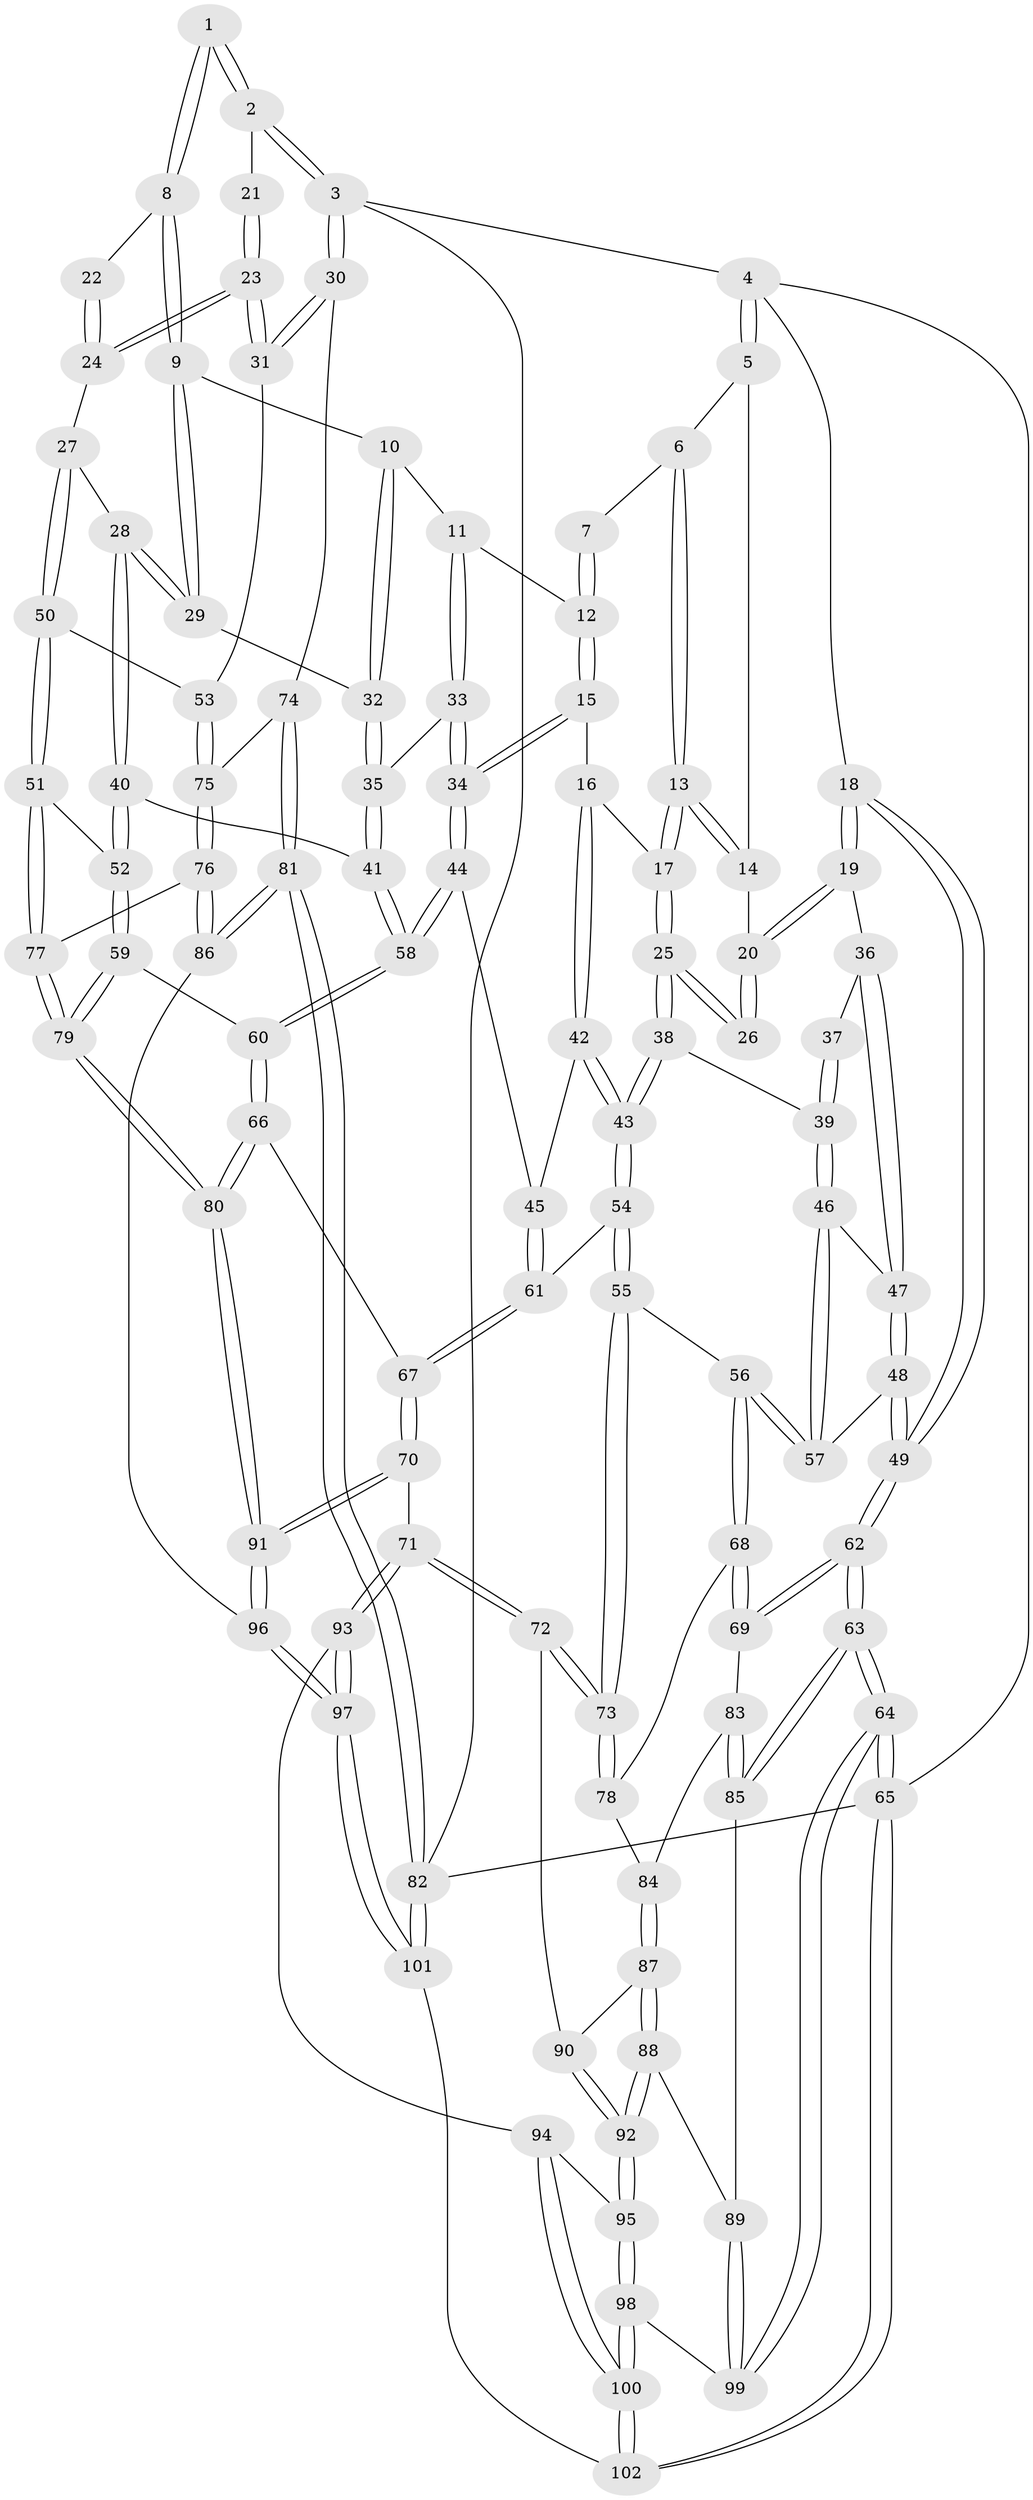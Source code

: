 // Generated by graph-tools (version 1.1) at 2025/11/02/21/25 10:11:13]
// undirected, 102 vertices, 252 edges
graph export_dot {
graph [start="1"]
  node [color=gray90,style=filled];
  1 [pos="+0.70027816522076+0"];
  2 [pos="+1+0"];
  3 [pos="+1+0"];
  4 [pos="+0+0"];
  5 [pos="+0.24068406610380508+0"];
  6 [pos="+0.40796016851064654+0"];
  7 [pos="+0.5200944837319418+0"];
  8 [pos="+0.7427257861086108+0.149211939997179"];
  9 [pos="+0.7023335746094017+0.18294902070622396"];
  10 [pos="+0.6116626254001657+0.17362751045361707"];
  11 [pos="+0.6072675580581399+0.17227756495644375"];
  12 [pos="+0.5922436675536975+0.1555690850569206"];
  13 [pos="+0.35417750366351275+0.20301195448096643"];
  14 [pos="+0.20349672284026288+0.11796450844861486"];
  15 [pos="+0.3990761613712603+0.23387148378808575"];
  16 [pos="+0.371862449466923+0.22422264956552407"];
  17 [pos="+0.3555523608875359+0.2116781318799785"];
  18 [pos="+0+0.03105579572546768"];
  19 [pos="+0+0.15766526063709205"];
  20 [pos="+0.176640588273862+0.14674547347216718"];
  21 [pos="+0.9951829860686586+0"];
  22 [pos="+0.7949851549720839+0.13745224941896916"];
  23 [pos="+0.8974801032668059+0.2801975892393302"];
  24 [pos="+0.8958952790995279+0.2800939351909327"];
  25 [pos="+0.25113560774283983+0.26767024519425153"];
  26 [pos="+0.20464599384784563+0.24660928041446228"];
  27 [pos="+0.8005286560340871+0.30098926644890495"];
  28 [pos="+0.778418310752104+0.29347887600971223"];
  29 [pos="+0.7578804767895108+0.26886010687884687"];
  30 [pos="+1+0.4176733073551926"];
  31 [pos="+1+0.3837364188878909"];
  32 [pos="+0.6601986252571522+0.29345235120912394"];
  33 [pos="+0.5583104466983657+0.3203443740955719"];
  34 [pos="+0.4959028885161951+0.36075684615250375"];
  35 [pos="+0.660214827423114+0.3612184607721863"];
  36 [pos="+0+0.21497896055521273"];
  37 [pos="+0.1594617485307292+0.25614565608447615"];
  38 [pos="+0.24364352779397397+0.3147992686818482"];
  39 [pos="+0.1307261855498417+0.35970723416619543"];
  40 [pos="+0.6691026585218758+0.365860338327348"];
  41 [pos="+0.662997941673226+0.36381695149027565"];
  42 [pos="+0.3464822694306661+0.37867414762712065"];
  43 [pos="+0.2691368375751384+0.4088319389021106"];
  44 [pos="+0.48298393253172595+0.4223956968067571"];
  45 [pos="+0.42755431621323964+0.41442347867197965"];
  46 [pos="+0.12191567734135632+0.368622981972284"];
  47 [pos="+0.07746930658008229+0.3402534937248353"];
  48 [pos="+0+0.46659460067321407"];
  49 [pos="+0+0.5245077949680822"];
  50 [pos="+0.7760080374461976+0.4855810684483477"];
  51 [pos="+0.7420834968318296+0.4961218720718841"];
  52 [pos="+0.7384980105986036+0.49595562568532037"];
  53 [pos="+0.811344141082326+0.49141615888474427"];
  54 [pos="+0.24250641233414044+0.4748005939178424"];
  55 [pos="+0.20902819698953778+0.48858753453975773"];
  56 [pos="+0.18488186486211+0.4903524823771411"];
  57 [pos="+0.14147115222169304+0.45467951622257197"];
  58 [pos="+0.5167279936148307+0.519303792648632"];
  59 [pos="+0.6383652250333777+0.5438942864082436"];
  60 [pos="+0.5171921320904136+0.5225578903664712"];
  61 [pos="+0.2851233686261679+0.4944345123357425"];
  62 [pos="+0+0.6047833726071881"];
  63 [pos="+0+0.7715959500112468"];
  64 [pos="+0+1"];
  65 [pos="+0+1"];
  66 [pos="+0.46268321557814246+0.5907826576431372"];
  67 [pos="+0.42533723448635485+0.6030008929490013"];
  68 [pos="+0.1618058007494265+0.5276098458347485"];
  69 [pos="+0+0.6076337990567096"];
  70 [pos="+0.3696894380360477+0.6673607760566367"];
  71 [pos="+0.3206585729418043+0.7146562453039403"];
  72 [pos="+0.28850075158011823+0.7071843641451983"];
  73 [pos="+0.2802157467920269+0.6991984793676427"];
  74 [pos="+1+0.4294004940994227"];
  75 [pos="+0.9007634977505059+0.6260890058878531"];
  76 [pos="+0.8776006911475854+0.7229822261536456"];
  77 [pos="+0.7931591617670355+0.7168690992001211"];
  78 [pos="+0.15590696933962586+0.6431905662135622"];
  79 [pos="+0.6976513933816844+0.7425753483354925"];
  80 [pos="+0.6157194527092722+0.8241237607972547"];
  81 [pos="+1+1"];
  82 [pos="+1+1"];
  83 [pos="+0.1101482995110152+0.6620824718626771"];
  84 [pos="+0.12082139212282596+0.6648895568331626"];
  85 [pos="+0+0.8018746640134481"];
  86 [pos="+0.9803300668282491+0.8321840941096931"];
  87 [pos="+0.12243125451408637+0.7018342104305907"];
  88 [pos="+0.10772195907417205+0.8169841425035503"];
  89 [pos="+0.06292472664807686+0.8178364511027446"];
  90 [pos="+0.2441664464023376+0.7327841873562418"];
  91 [pos="+0.5970396815620393+0.8869474375177453"];
  92 [pos="+0.11919574638188862+0.8215277060587243"];
  93 [pos="+0.35588678842659033+0.8535177576629005"];
  94 [pos="+0.2494165257046517+0.9069104160714978"];
  95 [pos="+0.14640223366602498+0.8570959840212226"];
  96 [pos="+0.5859781320330973+0.9332748205544494"];
  97 [pos="+0.5647955280433715+0.9809199362583891"];
  98 [pos="+0.11233240660885598+0.9734589221704345"];
  99 [pos="+0.0598765884565336+0.9588698589844139"];
  100 [pos="+0.2003867564066018+1"];
  101 [pos="+0.5841814515781893+1"];
  102 [pos="+0.2068319653527017+1"];
  1 -- 2;
  1 -- 2;
  1 -- 8;
  1 -- 8;
  2 -- 3;
  2 -- 3;
  2 -- 21;
  3 -- 4;
  3 -- 30;
  3 -- 30;
  3 -- 82;
  4 -- 5;
  4 -- 5;
  4 -- 18;
  4 -- 65;
  5 -- 6;
  5 -- 14;
  6 -- 7;
  6 -- 13;
  6 -- 13;
  7 -- 12;
  7 -- 12;
  8 -- 9;
  8 -- 9;
  8 -- 22;
  9 -- 10;
  9 -- 29;
  9 -- 29;
  10 -- 11;
  10 -- 32;
  10 -- 32;
  11 -- 12;
  11 -- 33;
  11 -- 33;
  12 -- 15;
  12 -- 15;
  13 -- 14;
  13 -- 14;
  13 -- 17;
  13 -- 17;
  14 -- 20;
  15 -- 16;
  15 -- 34;
  15 -- 34;
  16 -- 17;
  16 -- 42;
  16 -- 42;
  17 -- 25;
  17 -- 25;
  18 -- 19;
  18 -- 19;
  18 -- 49;
  18 -- 49;
  19 -- 20;
  19 -- 20;
  19 -- 36;
  20 -- 26;
  20 -- 26;
  21 -- 23;
  21 -- 23;
  22 -- 24;
  22 -- 24;
  23 -- 24;
  23 -- 24;
  23 -- 31;
  23 -- 31;
  24 -- 27;
  25 -- 26;
  25 -- 26;
  25 -- 38;
  25 -- 38;
  27 -- 28;
  27 -- 50;
  27 -- 50;
  28 -- 29;
  28 -- 29;
  28 -- 40;
  28 -- 40;
  29 -- 32;
  30 -- 31;
  30 -- 31;
  30 -- 74;
  31 -- 53;
  32 -- 35;
  32 -- 35;
  33 -- 34;
  33 -- 34;
  33 -- 35;
  34 -- 44;
  34 -- 44;
  35 -- 41;
  35 -- 41;
  36 -- 37;
  36 -- 47;
  36 -- 47;
  37 -- 39;
  37 -- 39;
  38 -- 39;
  38 -- 43;
  38 -- 43;
  39 -- 46;
  39 -- 46;
  40 -- 41;
  40 -- 52;
  40 -- 52;
  41 -- 58;
  41 -- 58;
  42 -- 43;
  42 -- 43;
  42 -- 45;
  43 -- 54;
  43 -- 54;
  44 -- 45;
  44 -- 58;
  44 -- 58;
  45 -- 61;
  45 -- 61;
  46 -- 47;
  46 -- 57;
  46 -- 57;
  47 -- 48;
  47 -- 48;
  48 -- 49;
  48 -- 49;
  48 -- 57;
  49 -- 62;
  49 -- 62;
  50 -- 51;
  50 -- 51;
  50 -- 53;
  51 -- 52;
  51 -- 77;
  51 -- 77;
  52 -- 59;
  52 -- 59;
  53 -- 75;
  53 -- 75;
  54 -- 55;
  54 -- 55;
  54 -- 61;
  55 -- 56;
  55 -- 73;
  55 -- 73;
  56 -- 57;
  56 -- 57;
  56 -- 68;
  56 -- 68;
  58 -- 60;
  58 -- 60;
  59 -- 60;
  59 -- 79;
  59 -- 79;
  60 -- 66;
  60 -- 66;
  61 -- 67;
  61 -- 67;
  62 -- 63;
  62 -- 63;
  62 -- 69;
  62 -- 69;
  63 -- 64;
  63 -- 64;
  63 -- 85;
  63 -- 85;
  64 -- 65;
  64 -- 65;
  64 -- 99;
  64 -- 99;
  65 -- 102;
  65 -- 102;
  65 -- 82;
  66 -- 67;
  66 -- 80;
  66 -- 80;
  67 -- 70;
  67 -- 70;
  68 -- 69;
  68 -- 69;
  68 -- 78;
  69 -- 83;
  70 -- 71;
  70 -- 91;
  70 -- 91;
  71 -- 72;
  71 -- 72;
  71 -- 93;
  71 -- 93;
  72 -- 73;
  72 -- 73;
  72 -- 90;
  73 -- 78;
  73 -- 78;
  74 -- 75;
  74 -- 81;
  74 -- 81;
  75 -- 76;
  75 -- 76;
  76 -- 77;
  76 -- 86;
  76 -- 86;
  77 -- 79;
  77 -- 79;
  78 -- 84;
  79 -- 80;
  79 -- 80;
  80 -- 91;
  80 -- 91;
  81 -- 82;
  81 -- 82;
  81 -- 86;
  81 -- 86;
  82 -- 101;
  82 -- 101;
  83 -- 84;
  83 -- 85;
  83 -- 85;
  84 -- 87;
  84 -- 87;
  85 -- 89;
  86 -- 96;
  87 -- 88;
  87 -- 88;
  87 -- 90;
  88 -- 89;
  88 -- 92;
  88 -- 92;
  89 -- 99;
  89 -- 99;
  90 -- 92;
  90 -- 92;
  91 -- 96;
  91 -- 96;
  92 -- 95;
  92 -- 95;
  93 -- 94;
  93 -- 97;
  93 -- 97;
  94 -- 95;
  94 -- 100;
  94 -- 100;
  95 -- 98;
  95 -- 98;
  96 -- 97;
  96 -- 97;
  97 -- 101;
  97 -- 101;
  98 -- 99;
  98 -- 100;
  98 -- 100;
  100 -- 102;
  100 -- 102;
  101 -- 102;
}
